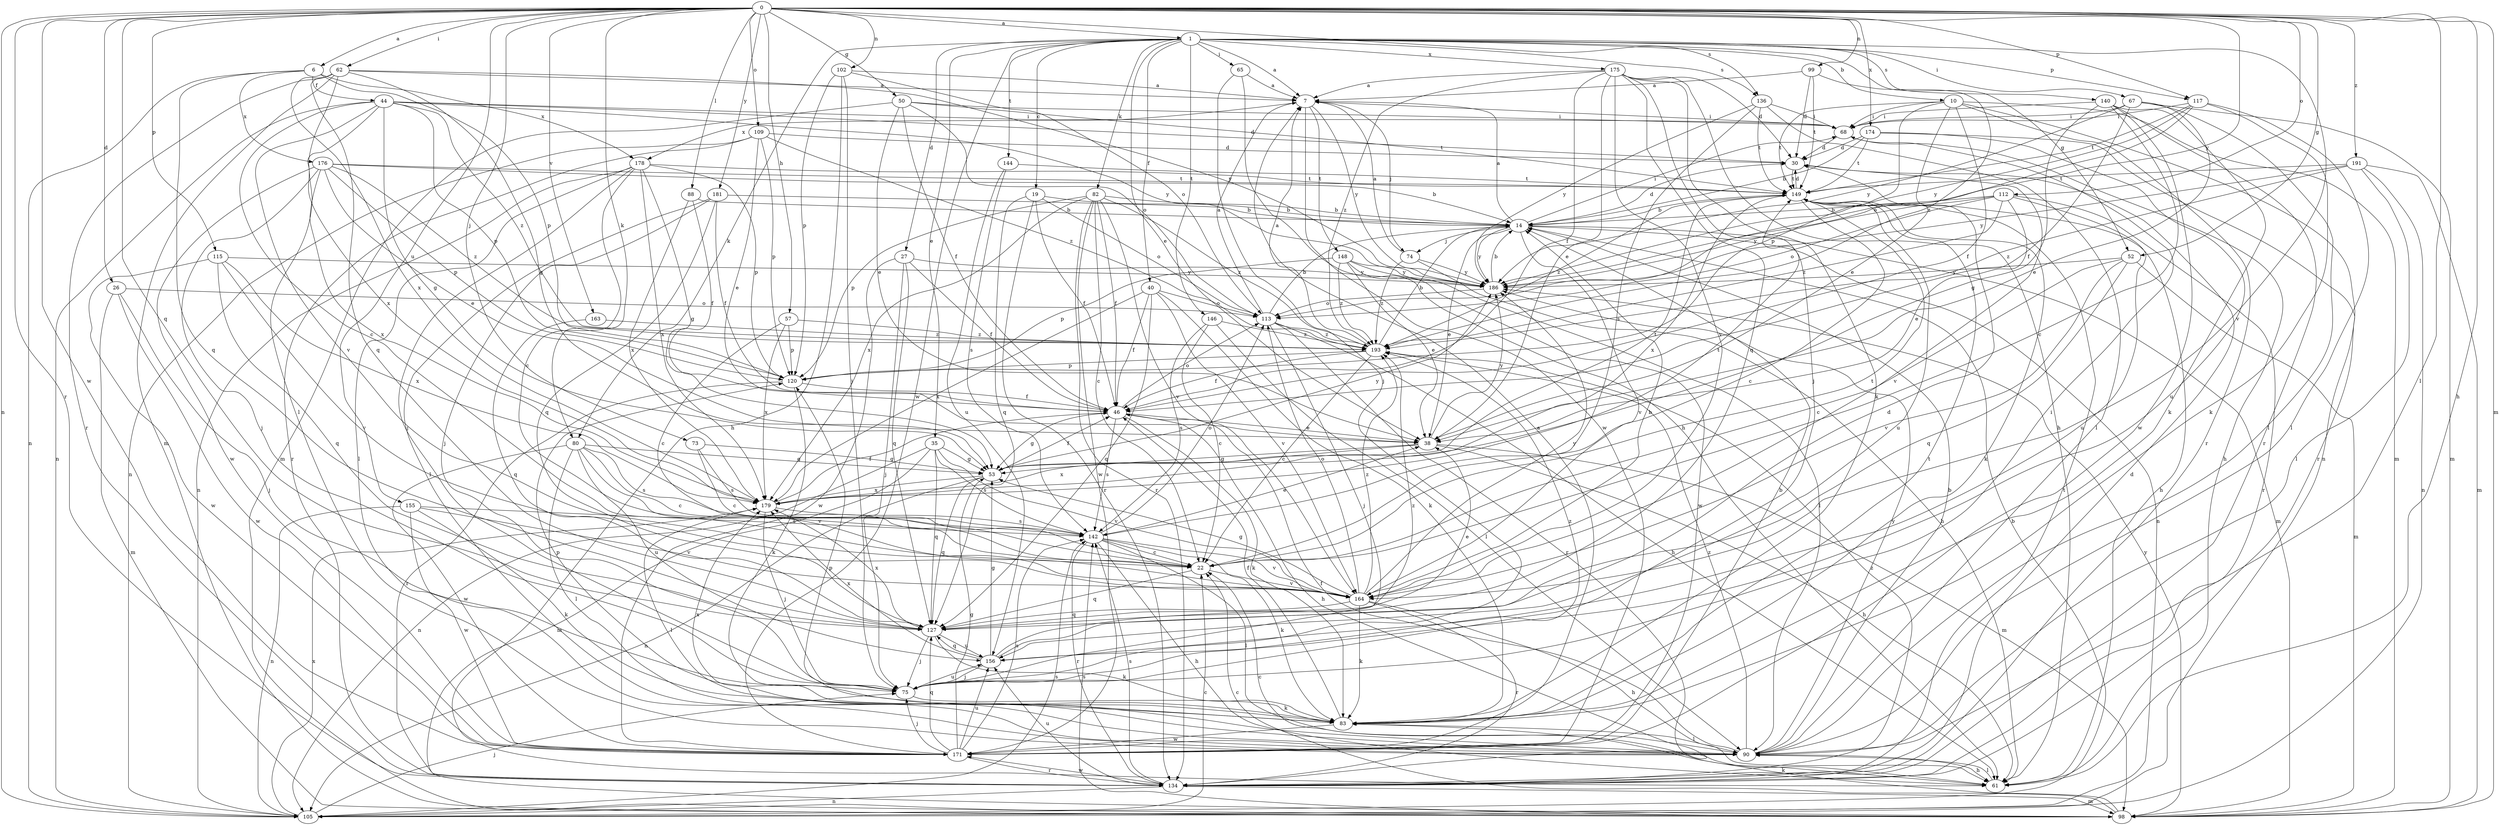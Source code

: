 strict digraph  {
0;
1;
6;
7;
10;
14;
19;
22;
26;
27;
30;
35;
38;
40;
44;
46;
50;
52;
53;
57;
61;
62;
65;
67;
68;
73;
74;
75;
80;
82;
83;
88;
90;
98;
99;
102;
105;
109;
112;
113;
115;
117;
120;
127;
134;
136;
140;
142;
144;
146;
148;
149;
155;
156;
163;
164;
171;
174;
175;
176;
178;
179;
181;
186;
191;
193;
0 -> 1  [label=a];
0 -> 6  [label=a];
0 -> 26  [label=d];
0 -> 50  [label=g];
0 -> 52  [label=g];
0 -> 57  [label=h];
0 -> 61  [label=h];
0 -> 62  [label=i];
0 -> 73  [label=j];
0 -> 80  [label=k];
0 -> 88  [label=l];
0 -> 90  [label=l];
0 -> 98  [label=m];
0 -> 99  [label=n];
0 -> 102  [label=n];
0 -> 105  [label=n];
0 -> 109  [label=o];
0 -> 112  [label=o];
0 -> 115  [label=p];
0 -> 117  [label=p];
0 -> 127  [label=q];
0 -> 134  [label=r];
0 -> 136  [label=s];
0 -> 155  [label=u];
0 -> 163  [label=v];
0 -> 171  [label=w];
0 -> 174  [label=x];
0 -> 181  [label=y];
0 -> 186  [label=y];
0 -> 191  [label=z];
1 -> 7  [label=a];
1 -> 10  [label=b];
1 -> 19  [label=c];
1 -> 27  [label=d];
1 -> 35  [label=e];
1 -> 38  [label=e];
1 -> 40  [label=f];
1 -> 52  [label=g];
1 -> 65  [label=i];
1 -> 67  [label=i];
1 -> 80  [label=k];
1 -> 82  [label=k];
1 -> 117  [label=p];
1 -> 136  [label=s];
1 -> 140  [label=s];
1 -> 144  [label=t];
1 -> 146  [label=t];
1 -> 164  [label=v];
1 -> 171  [label=w];
1 -> 175  [label=x];
6 -> 44  [label=f];
6 -> 105  [label=n];
6 -> 120  [label=p];
6 -> 127  [label=q];
6 -> 176  [label=x];
6 -> 178  [label=x];
7 -> 68  [label=i];
7 -> 74  [label=j];
7 -> 148  [label=t];
7 -> 171  [label=w];
7 -> 178  [label=x];
7 -> 186  [label=y];
10 -> 38  [label=e];
10 -> 46  [label=f];
10 -> 68  [label=i];
10 -> 98  [label=m];
10 -> 105  [label=n];
10 -> 120  [label=p];
10 -> 134  [label=r];
10 -> 149  [label=t];
14 -> 7  [label=a];
14 -> 30  [label=d];
14 -> 38  [label=e];
14 -> 68  [label=i];
14 -> 74  [label=j];
14 -> 98  [label=m];
14 -> 105  [label=n];
14 -> 164  [label=v];
14 -> 186  [label=y];
19 -> 14  [label=b];
19 -> 46  [label=f];
19 -> 113  [label=o];
19 -> 127  [label=q];
19 -> 134  [label=r];
22 -> 127  [label=q];
22 -> 149  [label=t];
22 -> 164  [label=v];
26 -> 75  [label=j];
26 -> 98  [label=m];
26 -> 113  [label=o];
26 -> 171  [label=w];
27 -> 46  [label=f];
27 -> 75  [label=j];
27 -> 127  [label=q];
27 -> 171  [label=w];
27 -> 186  [label=y];
30 -> 149  [label=t];
30 -> 164  [label=v];
35 -> 53  [label=g];
35 -> 98  [label=m];
35 -> 105  [label=n];
35 -> 127  [label=q];
35 -> 142  [label=s];
35 -> 164  [label=v];
38 -> 53  [label=g];
38 -> 61  [label=h];
38 -> 98  [label=m];
38 -> 179  [label=x];
38 -> 186  [label=y];
40 -> 46  [label=f];
40 -> 83  [label=k];
40 -> 113  [label=o];
40 -> 127  [label=q];
40 -> 164  [label=v];
40 -> 179  [label=x];
44 -> 22  [label=c];
44 -> 30  [label=d];
44 -> 53  [label=g];
44 -> 68  [label=i];
44 -> 105  [label=n];
44 -> 120  [label=p];
44 -> 164  [label=v];
44 -> 179  [label=x];
44 -> 186  [label=y];
44 -> 193  [label=z];
46 -> 38  [label=e];
46 -> 53  [label=g];
46 -> 61  [label=h];
46 -> 83  [label=k];
46 -> 113  [label=o];
46 -> 142  [label=s];
50 -> 38  [label=e];
50 -> 46  [label=f];
50 -> 68  [label=i];
50 -> 98  [label=m];
50 -> 113  [label=o];
50 -> 149  [label=t];
52 -> 22  [label=c];
52 -> 98  [label=m];
52 -> 127  [label=q];
52 -> 164  [label=v];
52 -> 186  [label=y];
53 -> 46  [label=f];
53 -> 105  [label=n];
53 -> 127  [label=q];
53 -> 149  [label=t];
53 -> 179  [label=x];
53 -> 186  [label=y];
57 -> 22  [label=c];
57 -> 120  [label=p];
57 -> 179  [label=x];
57 -> 193  [label=z];
61 -> 22  [label=c];
61 -> 90  [label=l];
62 -> 7  [label=a];
62 -> 53  [label=g];
62 -> 90  [label=l];
62 -> 98  [label=m];
62 -> 127  [label=q];
62 -> 134  [label=r];
62 -> 179  [label=x];
62 -> 186  [label=y];
65 -> 7  [label=a];
65 -> 61  [label=h];
65 -> 75  [label=j];
67 -> 38  [label=e];
67 -> 46  [label=f];
67 -> 68  [label=i];
67 -> 90  [label=l];
67 -> 98  [label=m];
67 -> 186  [label=y];
68 -> 30  [label=d];
68 -> 61  [label=h];
73 -> 22  [label=c];
73 -> 53  [label=g];
73 -> 142  [label=s];
74 -> 7  [label=a];
74 -> 61  [label=h];
74 -> 186  [label=y];
74 -> 193  [label=z];
75 -> 68  [label=i];
75 -> 83  [label=k];
75 -> 156  [label=u];
75 -> 193  [label=z];
80 -> 22  [label=c];
80 -> 53  [label=g];
80 -> 90  [label=l];
80 -> 142  [label=s];
80 -> 156  [label=u];
80 -> 164  [label=v];
80 -> 171  [label=w];
82 -> 14  [label=b];
82 -> 22  [label=c];
82 -> 46  [label=f];
82 -> 120  [label=p];
82 -> 134  [label=r];
82 -> 164  [label=v];
82 -> 171  [label=w];
82 -> 179  [label=x];
82 -> 193  [label=z];
83 -> 46  [label=f];
83 -> 90  [label=l];
83 -> 120  [label=p];
83 -> 149  [label=t];
83 -> 171  [label=w];
83 -> 179  [label=x];
88 -> 14  [label=b];
88 -> 46  [label=f];
88 -> 179  [label=x];
90 -> 14  [label=b];
90 -> 46  [label=f];
90 -> 61  [label=h];
90 -> 120  [label=p];
90 -> 186  [label=y];
90 -> 193  [label=z];
98 -> 22  [label=c];
98 -> 83  [label=k];
98 -> 142  [label=s];
98 -> 186  [label=y];
99 -> 7  [label=a];
99 -> 30  [label=d];
99 -> 149  [label=t];
99 -> 193  [label=z];
102 -> 7  [label=a];
102 -> 61  [label=h];
102 -> 75  [label=j];
102 -> 113  [label=o];
102 -> 120  [label=p];
105 -> 14  [label=b];
105 -> 22  [label=c];
105 -> 75  [label=j];
105 -> 142  [label=s];
105 -> 179  [label=x];
109 -> 30  [label=d];
109 -> 38  [label=e];
109 -> 105  [label=n];
109 -> 120  [label=p];
109 -> 134  [label=r];
109 -> 193  [label=z];
112 -> 14  [label=b];
112 -> 38  [label=e];
112 -> 113  [label=o];
112 -> 134  [label=r];
112 -> 156  [label=u];
112 -> 186  [label=y];
112 -> 193  [label=z];
113 -> 7  [label=a];
113 -> 14  [label=b];
113 -> 61  [label=h];
113 -> 75  [label=j];
113 -> 134  [label=r];
113 -> 193  [label=z];
115 -> 127  [label=q];
115 -> 164  [label=v];
115 -> 171  [label=w];
115 -> 179  [label=x];
115 -> 186  [label=y];
117 -> 68  [label=i];
117 -> 83  [label=k];
117 -> 90  [label=l];
117 -> 113  [label=o];
117 -> 149  [label=t];
117 -> 186  [label=y];
120 -> 46  [label=f];
120 -> 83  [label=k];
120 -> 134  [label=r];
127 -> 38  [label=e];
127 -> 75  [label=j];
127 -> 83  [label=k];
127 -> 156  [label=u];
127 -> 179  [label=x];
134 -> 30  [label=d];
134 -> 98  [label=m];
134 -> 105  [label=n];
134 -> 142  [label=s];
134 -> 149  [label=t];
134 -> 156  [label=u];
134 -> 171  [label=w];
134 -> 193  [label=z];
136 -> 68  [label=i];
136 -> 90  [label=l];
136 -> 142  [label=s];
136 -> 149  [label=t];
136 -> 186  [label=y];
140 -> 22  [label=c];
140 -> 53  [label=g];
140 -> 68  [label=i];
140 -> 83  [label=k];
140 -> 134  [label=r];
140 -> 171  [label=w];
142 -> 22  [label=c];
142 -> 38  [label=e];
142 -> 61  [label=h];
142 -> 83  [label=k];
142 -> 90  [label=l];
142 -> 113  [label=o];
142 -> 134  [label=r];
142 -> 164  [label=v];
144 -> 142  [label=s];
144 -> 149  [label=t];
144 -> 156  [label=u];
146 -> 22  [label=c];
146 -> 90  [label=l];
146 -> 142  [label=s];
146 -> 193  [label=z];
148 -> 38  [label=e];
148 -> 90  [label=l];
148 -> 120  [label=p];
148 -> 171  [label=w];
148 -> 186  [label=y];
148 -> 193  [label=z];
149 -> 14  [label=b];
149 -> 22  [label=c];
149 -> 30  [label=d];
149 -> 61  [label=h];
149 -> 83  [label=k];
149 -> 156  [label=u];
149 -> 179  [label=x];
149 -> 193  [label=z];
155 -> 83  [label=k];
155 -> 105  [label=n];
155 -> 142  [label=s];
155 -> 164  [label=v];
155 -> 171  [label=w];
156 -> 30  [label=d];
156 -> 53  [label=g];
156 -> 75  [label=j];
156 -> 127  [label=q];
156 -> 179  [label=x];
156 -> 193  [label=z];
163 -> 127  [label=q];
163 -> 193  [label=z];
164 -> 14  [label=b];
164 -> 53  [label=g];
164 -> 61  [label=h];
164 -> 83  [label=k];
164 -> 113  [label=o];
164 -> 127  [label=q];
164 -> 134  [label=r];
164 -> 186  [label=y];
164 -> 193  [label=z];
171 -> 7  [label=a];
171 -> 14  [label=b];
171 -> 53  [label=g];
171 -> 75  [label=j];
171 -> 127  [label=q];
171 -> 134  [label=r];
171 -> 142  [label=s];
171 -> 156  [label=u];
174 -> 14  [label=b];
174 -> 30  [label=d];
174 -> 134  [label=r];
174 -> 149  [label=t];
174 -> 156  [label=u];
175 -> 7  [label=a];
175 -> 30  [label=d];
175 -> 38  [label=e];
175 -> 46  [label=f];
175 -> 61  [label=h];
175 -> 75  [label=j];
175 -> 83  [label=k];
175 -> 127  [label=q];
175 -> 164  [label=v];
175 -> 193  [label=z];
176 -> 14  [label=b];
176 -> 38  [label=e];
176 -> 75  [label=j];
176 -> 120  [label=p];
176 -> 149  [label=t];
176 -> 171  [label=w];
176 -> 179  [label=x];
176 -> 193  [label=z];
178 -> 22  [label=c];
178 -> 53  [label=g];
178 -> 75  [label=j];
178 -> 90  [label=l];
178 -> 105  [label=n];
178 -> 120  [label=p];
178 -> 149  [label=t];
178 -> 179  [label=x];
179 -> 46  [label=f];
179 -> 75  [label=j];
179 -> 90  [label=l];
179 -> 142  [label=s];
179 -> 149  [label=t];
181 -> 14  [label=b];
181 -> 46  [label=f];
181 -> 75  [label=j];
181 -> 90  [label=l];
181 -> 127  [label=q];
186 -> 14  [label=b];
186 -> 113  [label=o];
191 -> 90  [label=l];
191 -> 98  [label=m];
191 -> 105  [label=n];
191 -> 149  [label=t];
191 -> 186  [label=y];
191 -> 193  [label=z];
193 -> 7  [label=a];
193 -> 14  [label=b];
193 -> 22  [label=c];
193 -> 46  [label=f];
193 -> 120  [label=p];
}
